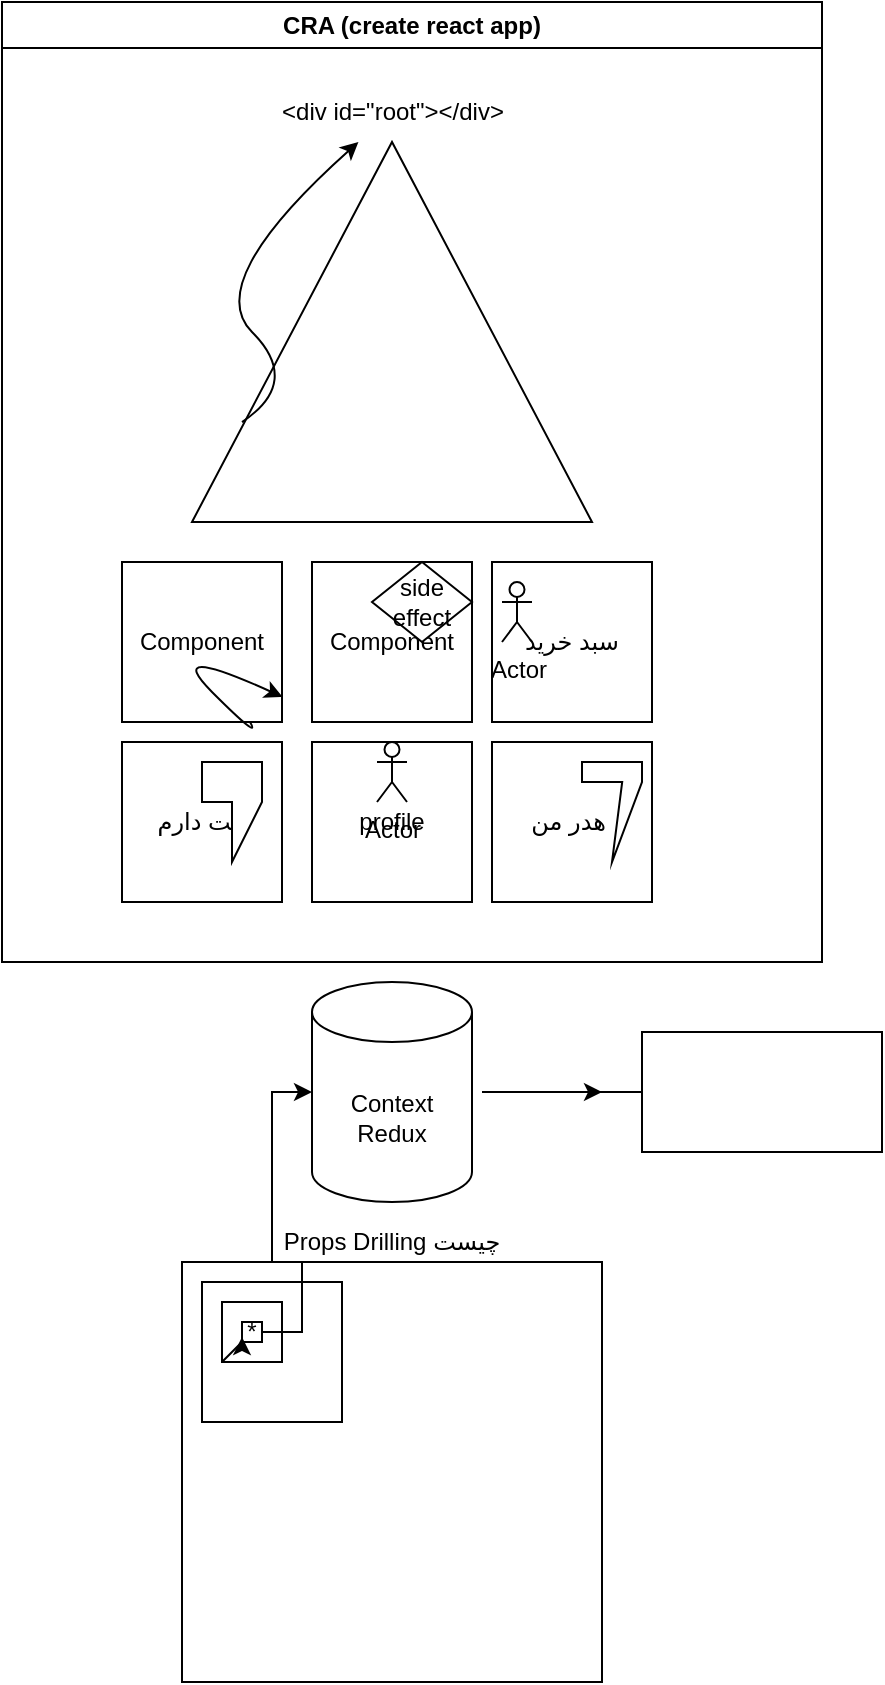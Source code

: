 <mxfile version="20.8.1" type="device"><diagram id="F2j4GgXj-LyiH6Weufmi" name="Page-1"><mxGraphModel dx="377" dy="501" grid="1" gridSize="10" guides="1" tooltips="1" connect="1" arrows="1" fold="1" page="1" pageScale="1" pageWidth="850" pageHeight="1100" math="0" shadow="0"><root><mxCell id="0"/><mxCell id="1" parent="0"/><mxCell id="Vjm8L-qQPr2WNu3jBZb--1" value="CRA (create react app)" style="swimlane;whiteSpace=wrap;html=1;" vertex="1" parent="1"><mxGeometry x="100" y="160" width="410" height="480" as="geometry"/></mxCell><mxCell id="Vjm8L-qQPr2WNu3jBZb--2" value="" style="triangle;whiteSpace=wrap;html=1;rotation=-90;" vertex="1" parent="Vjm8L-qQPr2WNu3jBZb--1"><mxGeometry x="100" y="65" width="190" height="200" as="geometry"/></mxCell><mxCell id="Vjm8L-qQPr2WNu3jBZb--3" value="&amp;lt;div id=&quot;root&quot;&amp;gt;&amp;lt;/div&amp;gt;" style="text;html=1;strokeColor=none;fillColor=none;align=center;verticalAlign=middle;whiteSpace=wrap;rounded=0;" vertex="1" parent="Vjm8L-qQPr2WNu3jBZb--1"><mxGeometry x="127.5" y="40" width="135" height="30" as="geometry"/></mxCell><mxCell id="Vjm8L-qQPr2WNu3jBZb--4" value="" style="curved=1;endArrow=classic;html=1;rounded=0;exitX=0.263;exitY=0.125;exitDx=0;exitDy=0;exitPerimeter=0;" edge="1" parent="Vjm8L-qQPr2WNu3jBZb--1" source="Vjm8L-qQPr2WNu3jBZb--2" target="Vjm8L-qQPr2WNu3jBZb--3"><mxGeometry width="50" height="50" relative="1" as="geometry"><mxPoint x="100" y="190" as="sourcePoint"/><mxPoint x="150" y="140" as="targetPoint"/><Array as="points"><mxPoint x="150" y="190"/><mxPoint x="100" y="140"/></Array></mxGeometry></mxCell><mxCell id="Vjm8L-qQPr2WNu3jBZb--5" value="Component" style="whiteSpace=wrap;html=1;aspect=fixed;" vertex="1" parent="Vjm8L-qQPr2WNu3jBZb--1"><mxGeometry x="60" y="280" width="80" height="80" as="geometry"/></mxCell><mxCell id="Vjm8L-qQPr2WNu3jBZb--7" value="هدر من&amp;nbsp;" style="whiteSpace=wrap;html=1;aspect=fixed;" vertex="1" parent="Vjm8L-qQPr2WNu3jBZb--1"><mxGeometry x="245" y="370" width="80" height="80" as="geometry"/></mxCell><mxCell id="Vjm8L-qQPr2WNu3jBZb--6" value="Component" style="whiteSpace=wrap;html=1;aspect=fixed;" vertex="1" parent="Vjm8L-qQPr2WNu3jBZb--1"><mxGeometry x="155" y="280" width="80" height="80" as="geometry"/></mxCell><mxCell id="Vjm8L-qQPr2WNu3jBZb--9" value="چت دارم" style="whiteSpace=wrap;html=1;aspect=fixed;" vertex="1" parent="Vjm8L-qQPr2WNu3jBZb--1"><mxGeometry x="60" y="370" width="80" height="80" as="geometry"/></mxCell><mxCell id="Vjm8L-qQPr2WNu3jBZb--8" value="profile" style="whiteSpace=wrap;html=1;aspect=fixed;" vertex="1" parent="Vjm8L-qQPr2WNu3jBZb--1"><mxGeometry x="155" y="370" width="80" height="80" as="geometry"/></mxCell><mxCell id="Vjm8L-qQPr2WNu3jBZb--12" value="side effect" style="rhombus;whiteSpace=wrap;html=1;" vertex="1" parent="Vjm8L-qQPr2WNu3jBZb--1"><mxGeometry x="185" y="280" width="50" height="40" as="geometry"/></mxCell><mxCell id="Vjm8L-qQPr2WNu3jBZb--13" value="" style="curved=1;endArrow=classic;html=1;rounded=0;entryX=1.004;entryY=0.844;entryDx=0;entryDy=0;entryPerimeter=0;" edge="1" parent="Vjm8L-qQPr2WNu3jBZb--1" source="Vjm8L-qQPr2WNu3jBZb--5" target="Vjm8L-qQPr2WNu3jBZb--5"><mxGeometry width="50" height="50" relative="1" as="geometry"><mxPoint x="80" y="370" as="sourcePoint"/><mxPoint x="130" y="320" as="targetPoint"/><Array as="points"><mxPoint x="130" y="370"/><mxPoint x="80" y="320"/></Array></mxGeometry></mxCell><mxCell id="Vjm8L-qQPr2WNu3jBZb--14" value="Actor" style="shape=umlActor;verticalLabelPosition=bottom;verticalAlign=top;html=1;outlineConnect=0;" vertex="1" parent="Vjm8L-qQPr2WNu3jBZb--1"><mxGeometry x="187.5" y="370" width="15" height="30" as="geometry"/></mxCell><mxCell id="Vjm8L-qQPr2WNu3jBZb--17" value="" style="shape=callout;whiteSpace=wrap;html=1;perimeter=calloutPerimeter;" vertex="1" parent="Vjm8L-qQPr2WNu3jBZb--1"><mxGeometry x="100" y="380" width="30" height="50" as="geometry"/></mxCell><mxCell id="Vjm8L-qQPr2WNu3jBZb--18" value="" style="shape=callout;whiteSpace=wrap;html=1;perimeter=calloutPerimeter;size=40;position=0.67;" vertex="1" parent="Vjm8L-qQPr2WNu3jBZb--1"><mxGeometry x="290" y="380" width="30" height="50" as="geometry"/></mxCell><mxCell id="Vjm8L-qQPr2WNu3jBZb--10" value="سبد خرید" style="whiteSpace=wrap;html=1;aspect=fixed;" vertex="1" parent="1"><mxGeometry x="345" y="440" width="80" height="80" as="geometry"/></mxCell><mxCell id="Vjm8L-qQPr2WNu3jBZb--15" value="Actor" style="shape=umlActor;verticalLabelPosition=bottom;verticalAlign=top;html=1;outlineConnect=0;" vertex="1" parent="1"><mxGeometry x="350" y="450" width="15" height="30" as="geometry"/></mxCell><mxCell id="Vjm8L-qQPr2WNu3jBZb--21" value="Props Drilling چیست" style="text;html=1;strokeColor=none;fillColor=none;align=center;verticalAlign=middle;whiteSpace=wrap;rounded=0;" vertex="1" parent="1"><mxGeometry x="185" y="740" width="220" height="80" as="geometry"/></mxCell><mxCell id="Vjm8L-qQPr2WNu3jBZb--22" value="" style="whiteSpace=wrap;html=1;aspect=fixed;" vertex="1" parent="1"><mxGeometry x="190" y="790" width="210" height="210" as="geometry"/></mxCell><mxCell id="Vjm8L-qQPr2WNu3jBZb--23" value="" style="whiteSpace=wrap;html=1;aspect=fixed;" vertex="1" parent="1"><mxGeometry x="200" y="800" width="70" height="70" as="geometry"/></mxCell><mxCell id="Vjm8L-qQPr2WNu3jBZb--24" value="" style="whiteSpace=wrap;html=1;aspect=fixed;" vertex="1" parent="1"><mxGeometry x="210" y="810" width="30" height="30" as="geometry"/></mxCell><mxCell id="Vjm8L-qQPr2WNu3jBZb--32" style="edgeStyle=orthogonalEdgeStyle;rounded=0;orthogonalLoop=1;jettySize=auto;html=1;entryX=0;entryY=0.5;entryDx=0;entryDy=0;entryPerimeter=0;" edge="1" parent="1" source="Vjm8L-qQPr2WNu3jBZb--25" target="Vjm8L-qQPr2WNu3jBZb--11"><mxGeometry relative="1" as="geometry"/></mxCell><mxCell id="Vjm8L-qQPr2WNu3jBZb--25" value="*" style="whiteSpace=wrap;html=1;aspect=fixed;" vertex="1" parent="1"><mxGeometry x="220" y="820" width="10" height="10" as="geometry"/></mxCell><mxCell id="Vjm8L-qQPr2WNu3jBZb--31" value="" style="endArrow=classic;html=1;rounded=0;entryX=0;entryY=0.75;entryDx=0;entryDy=0;" edge="1" parent="1" target="Vjm8L-qQPr2WNu3jBZb--25"><mxGeometry width="50" height="50" relative="1" as="geometry"><mxPoint x="210" y="840" as="sourcePoint"/><mxPoint x="260" y="790" as="targetPoint"/><Array as="points"><mxPoint x="220" y="830"/></Array></mxGeometry></mxCell><mxCell id="Vjm8L-qQPr2WNu3jBZb--11" value="Context&lt;br&gt;Redux" style="shape=cylinder3;whiteSpace=wrap;html=1;boundedLbl=1;backgroundOutline=1;size=15;" vertex="1" parent="1"><mxGeometry x="255" y="650" width="80" height="110" as="geometry"/></mxCell><mxCell id="Vjm8L-qQPr2WNu3jBZb--35" style="edgeStyle=orthogonalEdgeStyle;rounded=0;orthogonalLoop=1;jettySize=auto;html=1;" edge="1" parent="1" source="Vjm8L-qQPr2WNu3jBZb--33"><mxGeometry relative="1" as="geometry"><mxPoint x="400" y="705" as="targetPoint"/><Array as="points"><mxPoint x="340" y="705"/><mxPoint x="340" y="705"/></Array></mxGeometry></mxCell><mxCell id="Vjm8L-qQPr2WNu3jBZb--33" value="" style="rounded=0;whiteSpace=wrap;html=1;" vertex="1" parent="1"><mxGeometry x="420" y="675" width="120" height="60" as="geometry"/></mxCell></root></mxGraphModel></diagram></mxfile>